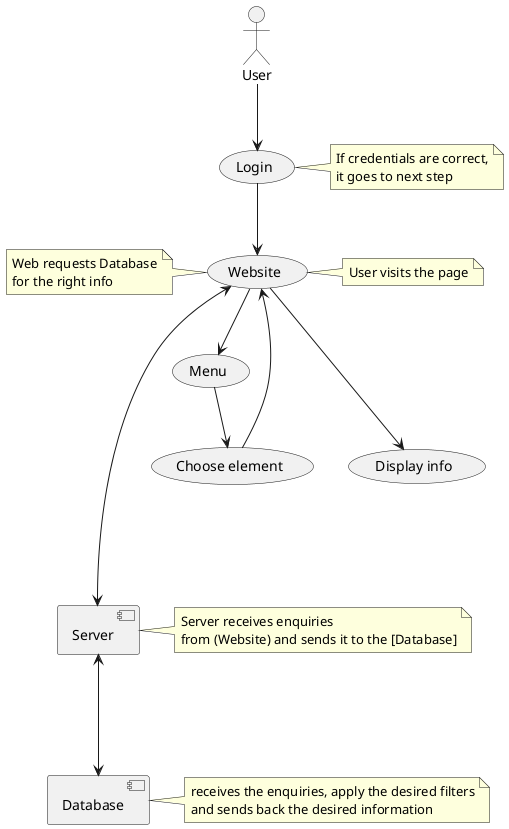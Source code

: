 @startuml
'https://plantuml.com/use-case-diagram



User-->(Login)
(Login) --> (Website)
(Website)-->(Menu)
(Menu)-->(Choose element)
(Choose element)-->(Website)
(Website)<----->[Server]
[Server]<--->[Database]
(Website)--->(Display info)

note right of (Login)
If credentials are correct,
it goes to next step
end note
note right of (Website) : User visits the page
note left of (Website)
Web requests Database
for the right info
end note
note right of [Server]
Server receives enquiries
from (Website) and sends it to the [Database]
end note
note right of [Database]
receives the enquiries, apply the desired filters
and sends back the desired information
end note


@enduml